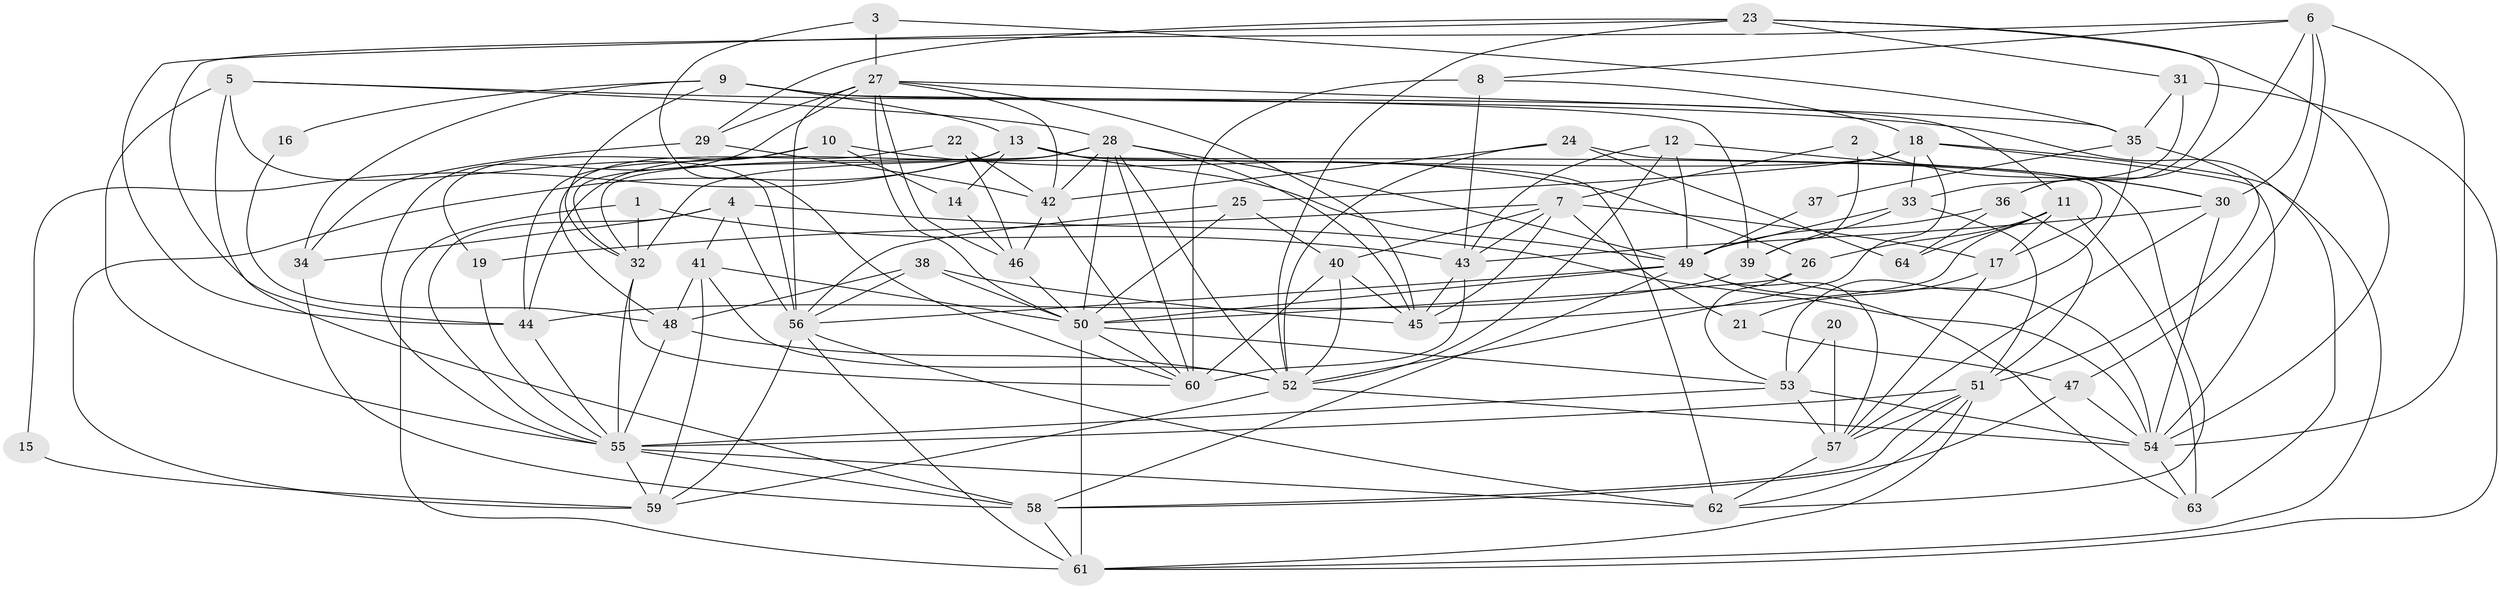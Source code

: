 // original degree distribution, {3: 0.2265625, 4: 0.2734375, 7: 0.0390625, 5: 0.171875, 8: 0.0234375, 2: 0.171875, 6: 0.09375}
// Generated by graph-tools (version 1.1) at 2025/26/03/09/25 03:26:17]
// undirected, 64 vertices, 180 edges
graph export_dot {
graph [start="1"]
  node [color=gray90,style=filled];
  1;
  2;
  3;
  4;
  5;
  6;
  7;
  8;
  9;
  10;
  11;
  12;
  13;
  14;
  15;
  16;
  17;
  18;
  19;
  20;
  21;
  22;
  23;
  24;
  25;
  26;
  27;
  28;
  29;
  30;
  31;
  32;
  33;
  34;
  35;
  36;
  37;
  38;
  39;
  40;
  41;
  42;
  43;
  44;
  45;
  46;
  47;
  48;
  49;
  50;
  51;
  52;
  53;
  54;
  55;
  56;
  57;
  58;
  59;
  60;
  61;
  62;
  63;
  64;
  1 -- 32 [weight=1.0];
  1 -- 43 [weight=1.0];
  1 -- 61 [weight=1.0];
  2 -- 7 [weight=1.0];
  2 -- 30 [weight=1.0];
  2 -- 39 [weight=1.0];
  3 -- 27 [weight=1.0];
  3 -- 35 [weight=1.0];
  3 -- 60 [weight=1.0];
  4 -- 34 [weight=1.0];
  4 -- 41 [weight=1.0];
  4 -- 54 [weight=1.0];
  4 -- 55 [weight=1.0];
  4 -- 56 [weight=1.0];
  5 -- 28 [weight=1.0];
  5 -- 55 [weight=2.0];
  5 -- 56 [weight=1.0];
  5 -- 58 [weight=1.0];
  5 -- 63 [weight=1.0];
  6 -- 8 [weight=1.0];
  6 -- 30 [weight=1.0];
  6 -- 36 [weight=1.0];
  6 -- 44 [weight=1.0];
  6 -- 47 [weight=1.0];
  6 -- 54 [weight=1.0];
  7 -- 17 [weight=1.0];
  7 -- 19 [weight=1.0];
  7 -- 21 [weight=1.0];
  7 -- 40 [weight=1.0];
  7 -- 43 [weight=1.0];
  7 -- 45 [weight=1.0];
  8 -- 18 [weight=1.0];
  8 -- 43 [weight=1.0];
  8 -- 60 [weight=2.0];
  9 -- 11 [weight=1.0];
  9 -- 13 [weight=1.0];
  9 -- 16 [weight=1.0];
  9 -- 32 [weight=1.0];
  9 -- 34 [weight=1.0];
  9 -- 39 [weight=1.0];
  10 -- 14 [weight=1.0];
  10 -- 19 [weight=1.0];
  10 -- 26 [weight=1.0];
  10 -- 44 [weight=1.0];
  11 -- 17 [weight=1.0];
  11 -- 26 [weight=1.0];
  11 -- 45 [weight=1.0];
  11 -- 63 [weight=1.0];
  11 -- 64 [weight=1.0];
  12 -- 30 [weight=1.0];
  12 -- 43 [weight=2.0];
  12 -- 49 [weight=1.0];
  12 -- 52 [weight=1.0];
  13 -- 14 [weight=1.0];
  13 -- 15 [weight=1.0];
  13 -- 17 [weight=1.0];
  13 -- 32 [weight=1.0];
  13 -- 49 [weight=1.0];
  13 -- 59 [weight=1.0];
  13 -- 62 [weight=1.0];
  14 -- 46 [weight=1.0];
  15 -- 59 [weight=1.0];
  16 -- 48 [weight=1.0];
  17 -- 21 [weight=1.0];
  17 -- 57 [weight=1.0];
  18 -- 25 [weight=1.0];
  18 -- 32 [weight=1.0];
  18 -- 33 [weight=1.0];
  18 -- 52 [weight=1.0];
  18 -- 54 [weight=1.0];
  18 -- 61 [weight=1.0];
  19 -- 55 [weight=1.0];
  20 -- 53 [weight=1.0];
  20 -- 57 [weight=1.0];
  21 -- 47 [weight=1.0];
  22 -- 42 [weight=1.0];
  22 -- 46 [weight=1.0];
  22 -- 48 [weight=1.0];
  23 -- 29 [weight=1.0];
  23 -- 31 [weight=1.0];
  23 -- 36 [weight=1.0];
  23 -- 44 [weight=1.0];
  23 -- 52 [weight=1.0];
  23 -- 54 [weight=1.0];
  24 -- 42 [weight=1.0];
  24 -- 52 [weight=1.0];
  24 -- 62 [weight=1.0];
  24 -- 64 [weight=1.0];
  25 -- 40 [weight=1.0];
  25 -- 50 [weight=1.0];
  25 -- 56 [weight=1.0];
  26 -- 50 [weight=1.0];
  26 -- 53 [weight=1.0];
  27 -- 29 [weight=1.0];
  27 -- 35 [weight=1.0];
  27 -- 42 [weight=1.0];
  27 -- 45 [weight=1.0];
  27 -- 46 [weight=1.0];
  27 -- 50 [weight=2.0];
  27 -- 55 [weight=1.0];
  27 -- 56 [weight=1.0];
  28 -- 32 [weight=1.0];
  28 -- 42 [weight=1.0];
  28 -- 44 [weight=1.0];
  28 -- 45 [weight=1.0];
  28 -- 49 [weight=1.0];
  28 -- 50 [weight=1.0];
  28 -- 52 [weight=1.0];
  28 -- 60 [weight=1.0];
  29 -- 34 [weight=1.0];
  29 -- 42 [weight=1.0];
  30 -- 43 [weight=1.0];
  30 -- 54 [weight=1.0];
  30 -- 57 [weight=1.0];
  31 -- 33 [weight=1.0];
  31 -- 35 [weight=1.0];
  31 -- 61 [weight=1.0];
  32 -- 55 [weight=1.0];
  32 -- 60 [weight=1.0];
  33 -- 39 [weight=1.0];
  33 -- 49 [weight=1.0];
  33 -- 51 [weight=1.0];
  34 -- 58 [weight=1.0];
  35 -- 37 [weight=1.0];
  35 -- 51 [weight=1.0];
  35 -- 53 [weight=1.0];
  36 -- 49 [weight=1.0];
  36 -- 51 [weight=1.0];
  36 -- 64 [weight=1.0];
  37 -- 49 [weight=1.0];
  38 -- 45 [weight=1.0];
  38 -- 48 [weight=1.0];
  38 -- 50 [weight=1.0];
  38 -- 56 [weight=1.0];
  39 -- 44 [weight=2.0];
  39 -- 54 [weight=1.0];
  40 -- 45 [weight=1.0];
  40 -- 52 [weight=1.0];
  40 -- 60 [weight=1.0];
  41 -- 48 [weight=1.0];
  41 -- 50 [weight=1.0];
  41 -- 52 [weight=1.0];
  41 -- 59 [weight=1.0];
  42 -- 46 [weight=1.0];
  42 -- 60 [weight=1.0];
  43 -- 45 [weight=1.0];
  43 -- 60 [weight=1.0];
  44 -- 55 [weight=1.0];
  46 -- 50 [weight=1.0];
  47 -- 54 [weight=1.0];
  47 -- 58 [weight=1.0];
  48 -- 52 [weight=1.0];
  48 -- 55 [weight=1.0];
  49 -- 50 [weight=1.0];
  49 -- 56 [weight=1.0];
  49 -- 57 [weight=1.0];
  49 -- 58 [weight=1.0];
  49 -- 63 [weight=1.0];
  50 -- 53 [weight=2.0];
  50 -- 60 [weight=1.0];
  50 -- 61 [weight=2.0];
  51 -- 55 [weight=1.0];
  51 -- 57 [weight=1.0];
  51 -- 58 [weight=1.0];
  51 -- 61 [weight=1.0];
  51 -- 62 [weight=1.0];
  52 -- 54 [weight=1.0];
  52 -- 59 [weight=1.0];
  53 -- 54 [weight=2.0];
  53 -- 55 [weight=1.0];
  53 -- 57 [weight=1.0];
  54 -- 63 [weight=1.0];
  55 -- 58 [weight=1.0];
  55 -- 59 [weight=2.0];
  55 -- 62 [weight=1.0];
  56 -- 59 [weight=2.0];
  56 -- 61 [weight=1.0];
  56 -- 62 [weight=1.0];
  57 -- 62 [weight=1.0];
  58 -- 61 [weight=1.0];
}
